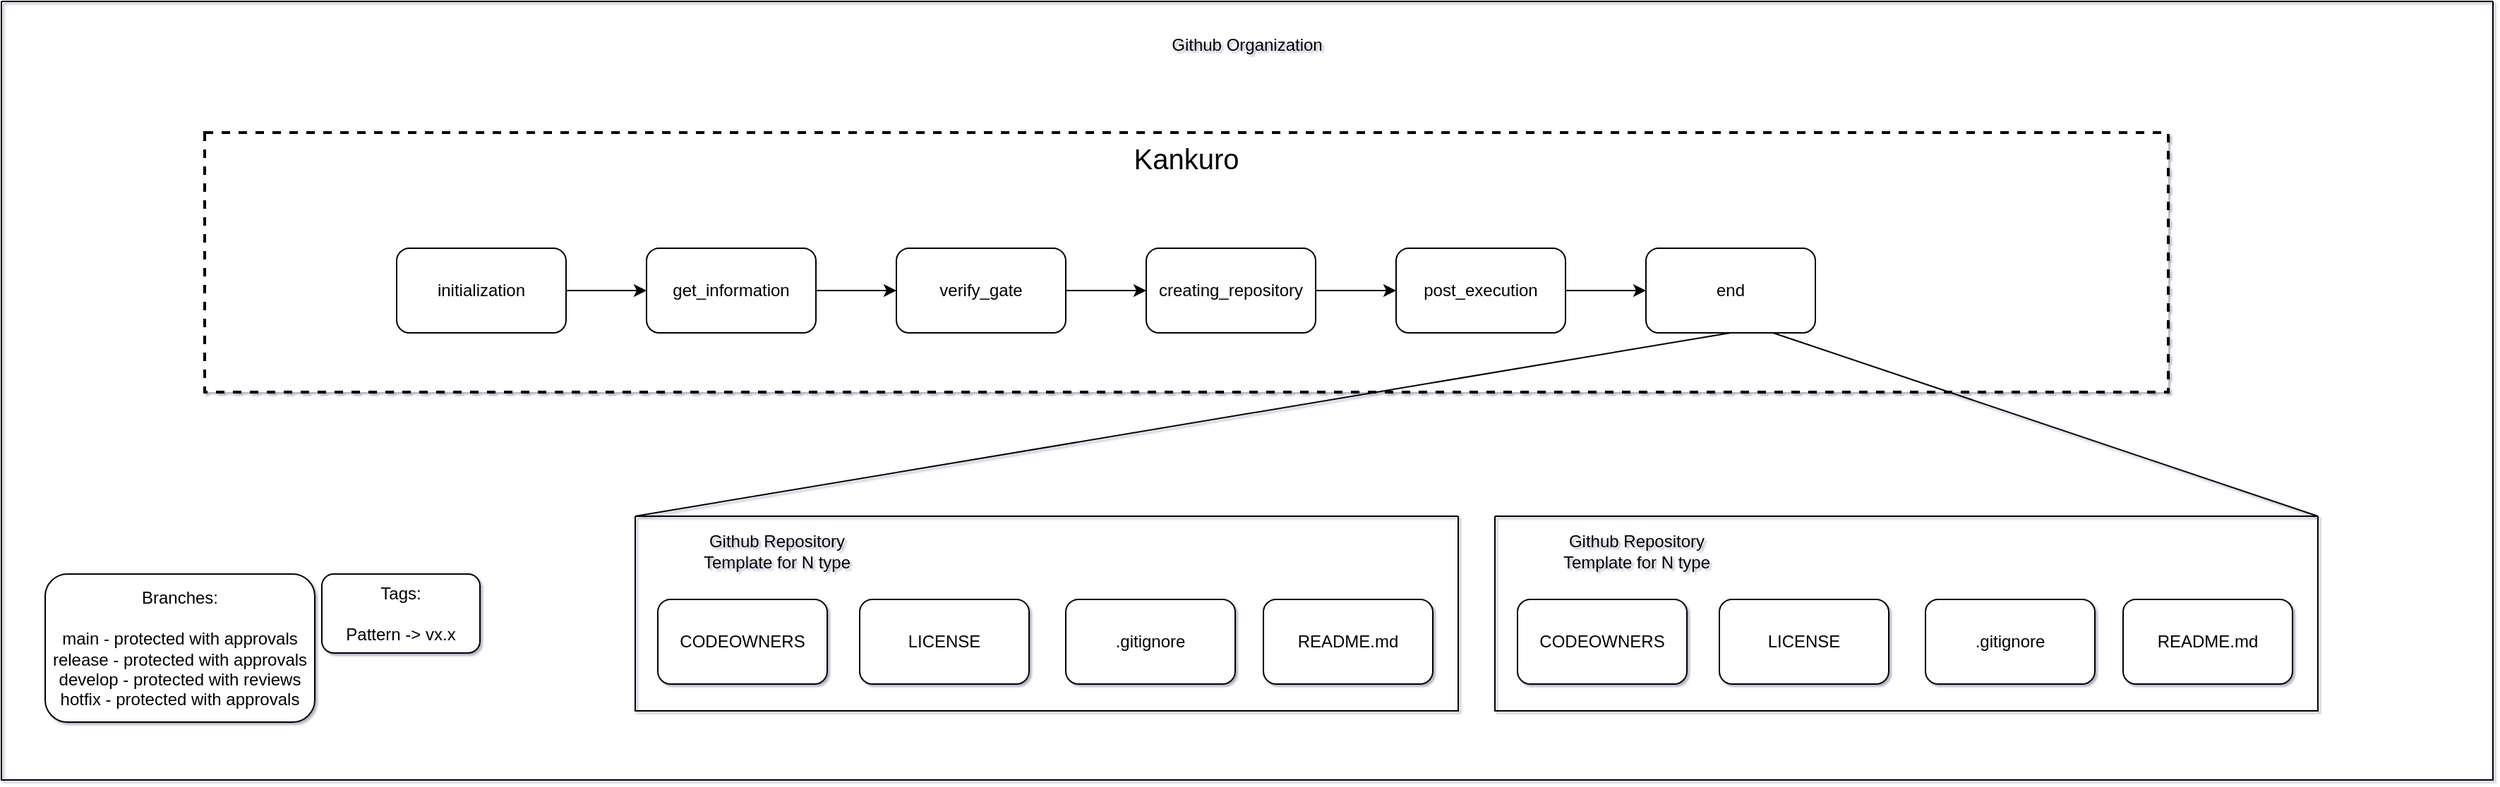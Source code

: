 <mxfile version="20.2.8" type="device"><diagram name="Architecture" id="dt5YFL5Z1XFrdwksxCNH"><mxGraphModel dx="2473" dy="1427" grid="0" gridSize="10" guides="1" tooltips="1" connect="1" arrows="1" fold="1" page="0" pageScale="1" pageWidth="850" pageHeight="1100" math="0" shadow="1"><root><mxCell id="oDxlaY9CO3NRtprizbGb-0"/><mxCell id="oDxlaY9CO3NRtprizbGb-1" parent="oDxlaY9CO3NRtprizbGb-0"/><mxCell id="eXtYZcNOwe91GppzdoQN-20" value="Kankuro" style="rounded=0;whiteSpace=wrap;html=1;dashed=1;verticalAlign=top;fontSize=20;strokeWidth=2;" vertex="1" parent="oDxlaY9CO3NRtprizbGb-1"><mxGeometry x="-353" y="-100" width="1391" height="184" as="geometry"/></mxCell><mxCell id="VU2AEGOlC1z_mV91alDG-0" value="" style="swimlane;startSize=0;" vertex="1" parent="oDxlaY9CO3NRtprizbGb-1"><mxGeometry x="-497" y="-193" width="1765" height="552" as="geometry"/></mxCell><mxCell id="VU2AEGOlC1z_mV91alDG-1" value="Github Organization" style="text;html=1;strokeColor=none;fillColor=none;align=center;verticalAlign=middle;whiteSpace=wrap;rounded=0;" vertex="1" parent="VU2AEGOlC1z_mV91alDG-0"><mxGeometry x="814" y="16" width="137" height="30" as="geometry"/></mxCell><mxCell id="VU2AEGOlC1z_mV91alDG-2" value="" style="swimlane;startSize=0;" vertex="1" parent="VU2AEGOlC1z_mV91alDG-0"><mxGeometry x="1058" y="365" width="583" height="138" as="geometry"/></mxCell><mxCell id="VU2AEGOlC1z_mV91alDG-3" value="Github Repository Template for N type" style="text;html=1;strokeColor=none;fillColor=none;align=center;verticalAlign=middle;whiteSpace=wrap;rounded=0;" vertex="1" parent="VU2AEGOlC1z_mV91alDG-2"><mxGeometry x="31.5" y="10" width="137" height="30" as="geometry"/></mxCell><mxCell id="eXtYZcNOwe91GppzdoQN-11" value="CODEOWNERS" style="rounded=1;whiteSpace=wrap;html=1;" vertex="1" parent="VU2AEGOlC1z_mV91alDG-2"><mxGeometry x="16" y="59" width="120" height="60" as="geometry"/></mxCell><mxCell id="eXtYZcNOwe91GppzdoQN-15" value="LICENSE" style="rounded=1;whiteSpace=wrap;html=1;" vertex="1" parent="VU2AEGOlC1z_mV91alDG-2"><mxGeometry x="159" y="59" width="120" height="60" as="geometry"/></mxCell><mxCell id="eXtYZcNOwe91GppzdoQN-16" value=".gitignore" style="rounded=1;whiteSpace=wrap;html=1;" vertex="1" parent="VU2AEGOlC1z_mV91alDG-2"><mxGeometry x="305" y="59" width="120" height="60" as="geometry"/></mxCell><mxCell id="eXtYZcNOwe91GppzdoQN-18" value="README.md" style="rounded=1;whiteSpace=wrap;html=1;" vertex="1" parent="VU2AEGOlC1z_mV91alDG-2"><mxGeometry x="445" y="59" width="120" height="60" as="geometry"/></mxCell><mxCell id="VU2AEGOlC1z_mV91alDG-4" value="Branches:&lt;br&gt;&lt;br&gt;main - protected with approvals&lt;br&gt;release - protected with approvals&lt;br&gt;develop - protected with reviews&lt;br&gt;hotfix - protected with approvals" style="rounded=1;whiteSpace=wrap;html=1;" vertex="1" parent="VU2AEGOlC1z_mV91alDG-0"><mxGeometry x="31" y="406" width="191" height="105" as="geometry"/></mxCell><mxCell id="eXtYZcNOwe91GppzdoQN-21" value="" style="swimlane;startSize=0;" vertex="1" parent="VU2AEGOlC1z_mV91alDG-0"><mxGeometry x="449" y="365" width="583" height="138" as="geometry"/></mxCell><mxCell id="eXtYZcNOwe91GppzdoQN-22" value="Github Repository Template for N type" style="text;html=1;strokeColor=none;fillColor=none;align=center;verticalAlign=middle;whiteSpace=wrap;rounded=0;" vertex="1" parent="eXtYZcNOwe91GppzdoQN-21"><mxGeometry x="31.5" y="10" width="137" height="30" as="geometry"/></mxCell><mxCell id="eXtYZcNOwe91GppzdoQN-23" value="CODEOWNERS" style="rounded=1;whiteSpace=wrap;html=1;" vertex="1" parent="eXtYZcNOwe91GppzdoQN-21"><mxGeometry x="16" y="59" width="120" height="60" as="geometry"/></mxCell><mxCell id="eXtYZcNOwe91GppzdoQN-24" value="LICENSE" style="rounded=1;whiteSpace=wrap;html=1;" vertex="1" parent="eXtYZcNOwe91GppzdoQN-21"><mxGeometry x="159" y="59" width="120" height="60" as="geometry"/></mxCell><mxCell id="eXtYZcNOwe91GppzdoQN-25" value=".gitignore" style="rounded=1;whiteSpace=wrap;html=1;" vertex="1" parent="eXtYZcNOwe91GppzdoQN-21"><mxGeometry x="305" y="59" width="120" height="60" as="geometry"/></mxCell><mxCell id="eXtYZcNOwe91GppzdoQN-26" value="README.md" style="rounded=1;whiteSpace=wrap;html=1;" vertex="1" parent="eXtYZcNOwe91GppzdoQN-21"><mxGeometry x="445" y="59" width="120" height="60" as="geometry"/></mxCell><mxCell id="eXtYZcNOwe91GppzdoQN-28" value="Tags:&lt;br&gt;&lt;br&gt;Pattern -&amp;gt; vx.x" style="rounded=1;whiteSpace=wrap;html=1;" vertex="1" parent="VU2AEGOlC1z_mV91alDG-0"><mxGeometry x="227" y="406" width="112" height="56" as="geometry"/></mxCell><mxCell id="eXtYZcNOwe91GppzdoQN-6" style="edgeStyle=orthogonalEdgeStyle;rounded=0;orthogonalLoop=1;jettySize=auto;html=1;" edge="1" parent="oDxlaY9CO3NRtprizbGb-1" source="eXtYZcNOwe91GppzdoQN-0" target="eXtYZcNOwe91GppzdoQN-1"><mxGeometry relative="1" as="geometry"/></mxCell><mxCell id="eXtYZcNOwe91GppzdoQN-0" value="initialization" style="rounded=1;whiteSpace=wrap;html=1;" vertex="1" parent="oDxlaY9CO3NRtprizbGb-1"><mxGeometry x="-217" y="-18" width="120" height="60" as="geometry"/></mxCell><mxCell id="eXtYZcNOwe91GppzdoQN-7" style="edgeStyle=orthogonalEdgeStyle;rounded=0;orthogonalLoop=1;jettySize=auto;html=1;" edge="1" parent="oDxlaY9CO3NRtprizbGb-1" source="eXtYZcNOwe91GppzdoQN-1" target="eXtYZcNOwe91GppzdoQN-2"><mxGeometry relative="1" as="geometry"/></mxCell><mxCell id="eXtYZcNOwe91GppzdoQN-1" value="get_information" style="rounded=1;whiteSpace=wrap;html=1;" vertex="1" parent="oDxlaY9CO3NRtprizbGb-1"><mxGeometry x="-40" y="-18" width="120" height="60" as="geometry"/></mxCell><mxCell id="eXtYZcNOwe91GppzdoQN-8" style="edgeStyle=orthogonalEdgeStyle;rounded=0;orthogonalLoop=1;jettySize=auto;html=1;" edge="1" parent="oDxlaY9CO3NRtprizbGb-1" source="eXtYZcNOwe91GppzdoQN-2" target="eXtYZcNOwe91GppzdoQN-3"><mxGeometry relative="1" as="geometry"/></mxCell><mxCell id="eXtYZcNOwe91GppzdoQN-2" value="verify_gate" style="rounded=1;whiteSpace=wrap;html=1;" vertex="1" parent="oDxlaY9CO3NRtprizbGb-1"><mxGeometry x="137" y="-18" width="120" height="60" as="geometry"/></mxCell><mxCell id="eXtYZcNOwe91GppzdoQN-9" style="edgeStyle=orthogonalEdgeStyle;rounded=0;orthogonalLoop=1;jettySize=auto;html=1;" edge="1" parent="oDxlaY9CO3NRtprizbGb-1" source="eXtYZcNOwe91GppzdoQN-3" target="eXtYZcNOwe91GppzdoQN-4"><mxGeometry relative="1" as="geometry"/></mxCell><mxCell id="eXtYZcNOwe91GppzdoQN-3" value="creating_repository" style="rounded=1;whiteSpace=wrap;html=1;" vertex="1" parent="oDxlaY9CO3NRtprizbGb-1"><mxGeometry x="314" y="-18" width="120" height="60" as="geometry"/></mxCell><mxCell id="eXtYZcNOwe91GppzdoQN-10" style="edgeStyle=orthogonalEdgeStyle;rounded=0;orthogonalLoop=1;jettySize=auto;html=1;" edge="1" parent="oDxlaY9CO3NRtprizbGb-1" source="eXtYZcNOwe91GppzdoQN-4" target="eXtYZcNOwe91GppzdoQN-5"><mxGeometry relative="1" as="geometry"/></mxCell><mxCell id="eXtYZcNOwe91GppzdoQN-4" value="post_execution" style="rounded=1;whiteSpace=wrap;html=1;" vertex="1" parent="oDxlaY9CO3NRtprizbGb-1"><mxGeometry x="491" y="-18" width="120" height="60" as="geometry"/></mxCell><mxCell id="eXtYZcNOwe91GppzdoQN-5" value="end" style="rounded=1;whiteSpace=wrap;html=1;" vertex="1" parent="oDxlaY9CO3NRtprizbGb-1"><mxGeometry x="668" y="-18" width="120" height="60" as="geometry"/></mxCell><mxCell id="eXtYZcNOwe91GppzdoQN-19" value="" style="endArrow=none;html=1;rounded=0;entryX=0.75;entryY=1;entryDx=0;entryDy=0;exitX=1;exitY=0;exitDx=0;exitDy=0;" edge="1" parent="oDxlaY9CO3NRtprizbGb-1" source="VU2AEGOlC1z_mV91alDG-2" target="eXtYZcNOwe91GppzdoQN-5"><mxGeometry width="50" height="50" relative="1" as="geometry"><mxPoint x="501" y="374" as="sourcePoint"/><mxPoint x="551" y="324" as="targetPoint"/></mxGeometry></mxCell><mxCell id="eXtYZcNOwe91GppzdoQN-27" value="" style="endArrow=none;html=1;rounded=0;entryX=0;entryY=0;entryDx=0;entryDy=0;exitX=0.5;exitY=1;exitDx=0;exitDy=0;" edge="1" parent="oDxlaY9CO3NRtprizbGb-1" source="eXtYZcNOwe91GppzdoQN-5" target="eXtYZcNOwe91GppzdoQN-21"><mxGeometry width="50" height="50" relative="1" as="geometry"><mxPoint x="927" y="248.0" as="sourcePoint"/><mxPoint x="541" y="118.0" as="targetPoint"/></mxGeometry></mxCell></root></mxGraphModel></diagram></mxfile>